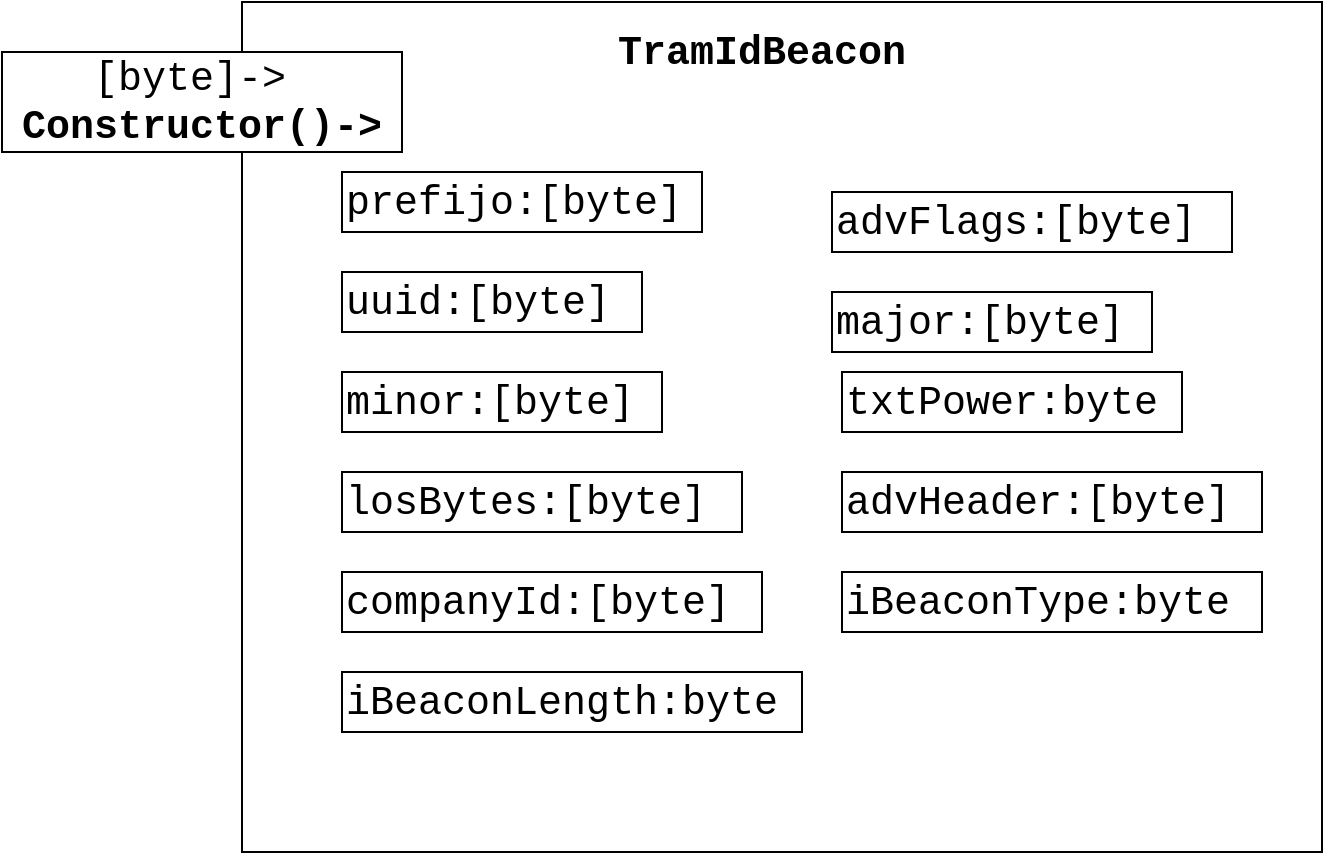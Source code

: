<mxfile version="15.3.2" type="device"><diagram id="Rf1101pqv-w906jLZOa8" name="Page-1"><mxGraphModel dx="1422" dy="705" grid="1" gridSize="10" guides="1" tooltips="1" connect="1" arrows="1" fold="1" page="1" pageScale="1" pageWidth="827" pageHeight="1169" math="0" shadow="0"><root><mxCell id="0"/><mxCell id="1" parent="0"/><mxCell id="i8jRIrrLpDvoO2wMElI_-1" value="" style="rounded=0;whiteSpace=wrap;html=1;" vertex="1" parent="1"><mxGeometry x="180" y="75" width="540" height="425" as="geometry"/></mxCell><mxCell id="i8jRIrrLpDvoO2wMElI_-2" value="TramIdBeacon" style="text;html=1;strokeColor=none;fillColor=none;align=center;verticalAlign=middle;whiteSpace=wrap;rounded=0;fontStyle=1;fontFamily=Courier New;fontSize=20;" vertex="1" parent="1"><mxGeometry x="360" y="90" width="160" height="20" as="geometry"/></mxCell><mxCell id="i8jRIrrLpDvoO2wMElI_-3" value="[byte]-&amp;gt;&amp;nbsp;&lt;br&gt;&lt;b&gt;Constructor()-&amp;gt;&lt;/b&gt;" style="rounded=0;whiteSpace=wrap;html=1;fontFamily=Courier New;fontSize=20;align=center;fontStyle=0;autosize=1;" vertex="1" parent="1"><mxGeometry x="60" y="100" width="200" height="50" as="geometry"/></mxCell><mxCell id="i8jRIrrLpDvoO2wMElI_-10" value="prefijo:[byte]" style="rounded=0;whiteSpace=wrap;html=1;fontFamily=Courier New;fontSize=20;align=left;fontStyle=0;autosize=1;" vertex="1" parent="1"><mxGeometry x="230" y="160" width="180" height="30" as="geometry"/></mxCell><mxCell id="i8jRIrrLpDvoO2wMElI_-13" value="uuid:[byte]" style="rounded=0;whiteSpace=wrap;html=1;fontFamily=Courier New;fontSize=20;align=left;fontStyle=0;autosize=1;" vertex="1" parent="1"><mxGeometry x="230" y="210" width="150" height="30" as="geometry"/></mxCell><mxCell id="i8jRIrrLpDvoO2wMElI_-14" value="losBytes:[byte]" style="rounded=0;whiteSpace=wrap;html=1;fontFamily=Courier New;fontSize=20;align=left;fontStyle=0;autosize=1;" vertex="1" parent="1"><mxGeometry x="230" y="310" width="200" height="30" as="geometry"/></mxCell><mxCell id="i8jRIrrLpDvoO2wMElI_-15" value="major:[byte]" style="rounded=0;whiteSpace=wrap;html=1;fontFamily=Courier New;fontSize=20;align=left;fontStyle=0;autosize=1;" vertex="1" parent="1"><mxGeometry x="475" y="220" width="160" height="30" as="geometry"/></mxCell><mxCell id="i8jRIrrLpDvoO2wMElI_-16" value="minor:[byte]" style="rounded=0;whiteSpace=wrap;html=1;fontFamily=Courier New;fontSize=20;align=left;fontStyle=0;autosize=1;" vertex="1" parent="1"><mxGeometry x="230" y="260" width="160" height="30" as="geometry"/></mxCell><mxCell id="i8jRIrrLpDvoO2wMElI_-17" value="txtPower:byte" style="rounded=0;whiteSpace=wrap;html=1;fontFamily=Courier New;fontSize=20;align=left;fontStyle=0;autosize=1;" vertex="1" parent="1"><mxGeometry x="480" y="260" width="170" height="30" as="geometry"/></mxCell><mxCell id="i8jRIrrLpDvoO2wMElI_-20" value="advFlags:[byte]" style="rounded=0;whiteSpace=wrap;html=1;fontFamily=Courier New;fontSize=20;align=left;fontStyle=0;autosize=1;" vertex="1" parent="1"><mxGeometry x="475" y="170" width="200" height="30" as="geometry"/></mxCell><mxCell id="i8jRIrrLpDvoO2wMElI_-22" value="advHeader:[byte]" style="rounded=0;whiteSpace=wrap;html=1;fontFamily=Courier New;fontSize=20;align=left;fontStyle=0;autosize=1;" vertex="1" parent="1"><mxGeometry x="480" y="310" width="210" height="30" as="geometry"/></mxCell><mxCell id="i8jRIrrLpDvoO2wMElI_-23" value="companyId:[byte]" style="rounded=0;whiteSpace=wrap;html=1;fontFamily=Courier New;fontSize=20;align=left;fontStyle=0;autosize=1;" vertex="1" parent="1"><mxGeometry x="230" y="360" width="210" height="30" as="geometry"/></mxCell><mxCell id="i8jRIrrLpDvoO2wMElI_-24" value="iBeaconType:byte" style="rounded=0;whiteSpace=wrap;html=1;fontFamily=Courier New;fontSize=20;align=left;fontStyle=0;autosize=1;" vertex="1" parent="1"><mxGeometry x="480" y="360" width="210" height="30" as="geometry"/></mxCell><mxCell id="i8jRIrrLpDvoO2wMElI_-25" value="iBeaconLength:byte" style="rounded=0;whiteSpace=wrap;html=1;fontFamily=Courier New;fontSize=20;align=left;fontStyle=0;autosize=1;" vertex="1" parent="1"><mxGeometry x="230" y="410" width="230" height="30" as="geometry"/></mxCell></root></mxGraphModel></diagram></mxfile>